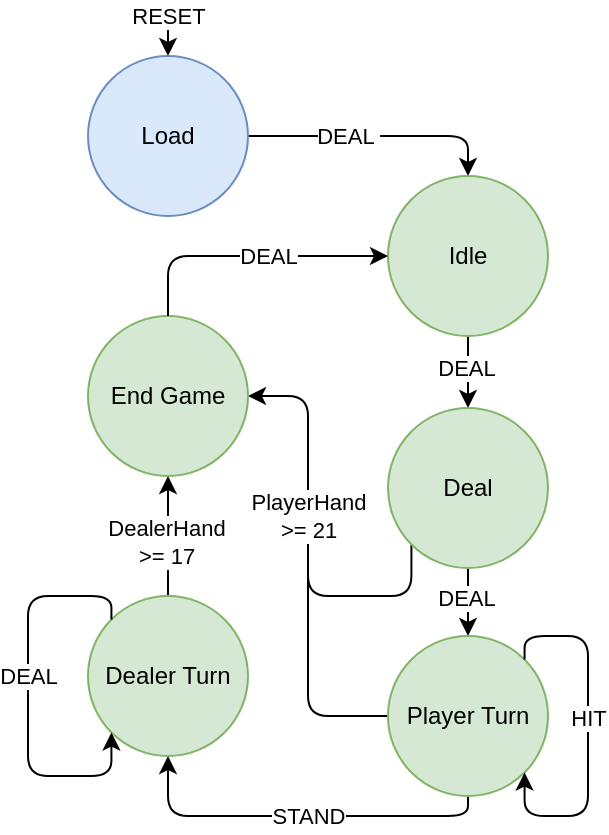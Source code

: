 <mxfile version="22.1.2" type="device">
  <diagram name="Page-1" id="pimTWOLfXsImeWU6ckJN">
    <mxGraphModel dx="893" dy="519" grid="1" gridSize="10" guides="1" tooltips="1" connect="1" arrows="1" fold="1" page="1" pageScale="1" pageWidth="1100" pageHeight="850" math="0" shadow="0">
      <root>
        <mxCell id="0" />
        <mxCell id="1" parent="0" />
        <mxCell id="Y3-hhElbFzRG0qPc0H9T-5" style="edgeStyle=orthogonalEdgeStyle;rounded=1;orthogonalLoop=1;jettySize=auto;html=1;exitX=1;exitY=0.5;exitDx=0;exitDy=0;entryX=0.5;entryY=0;entryDx=0;entryDy=0;elbow=vertical;" parent="1" source="Y3-hhElbFzRG0qPc0H9T-1" target="Y3-hhElbFzRG0qPc0H9T-3" edge="1">
          <mxGeometry relative="1" as="geometry" />
        </mxCell>
        <mxCell id="Y3-hhElbFzRG0qPc0H9T-16" value="DEAL&amp;nbsp;" style="edgeLabel;html=1;align=center;verticalAlign=middle;resizable=0;points=[];" parent="Y3-hhElbFzRG0qPc0H9T-5" vertex="1" connectable="0">
          <mxGeometry x="-0.2" y="-1" relative="1" as="geometry">
            <mxPoint x="-2" y="-1" as="offset" />
          </mxGeometry>
        </mxCell>
        <mxCell id="5lC70XIU5EMBkPhbxfQo-3" style="edgeStyle=orthogonalEdgeStyle;rounded=0;orthogonalLoop=1;jettySize=auto;html=1;exitX=0.5;exitY=0;exitDx=0;exitDy=0;startArrow=classic;startFill=1;endArrow=none;endFill=0;" edge="1" parent="1" source="Y3-hhElbFzRG0qPc0H9T-1">
          <mxGeometry relative="1" as="geometry">
            <mxPoint x="410" y="240" as="targetPoint" />
          </mxGeometry>
        </mxCell>
        <mxCell id="5lC70XIU5EMBkPhbxfQo-4" value="RESET" style="edgeLabel;html=1;align=center;verticalAlign=middle;resizable=0;points=[];" vertex="1" connectable="0" parent="5lC70XIU5EMBkPhbxfQo-3">
          <mxGeometry x="0.939" y="1" relative="1" as="geometry">
            <mxPoint x="1" y="-1" as="offset" />
          </mxGeometry>
        </mxCell>
        <mxCell id="Y3-hhElbFzRG0qPc0H9T-1" value="Load" style="ellipse;whiteSpace=wrap;html=1;aspect=fixed;fillColor=#dae8fc;strokeColor=#6c8ebf;" parent="1" vertex="1">
          <mxGeometry x="370" y="260" width="80" height="80" as="geometry" />
        </mxCell>
        <mxCell id="Y3-hhElbFzRG0qPc0H9T-6" style="edgeStyle=orthogonalEdgeStyle;rounded=0;orthogonalLoop=1;jettySize=auto;html=1;exitX=0.5;exitY=1;exitDx=0;exitDy=0;entryX=0.5;entryY=0;entryDx=0;entryDy=0;" parent="1" source="Y3-hhElbFzRG0qPc0H9T-3" target="Y3-hhElbFzRG0qPc0H9T-4" edge="1">
          <mxGeometry relative="1" as="geometry" />
        </mxCell>
        <mxCell id="Y3-hhElbFzRG0qPc0H9T-17" value="DEAL" style="edgeLabel;html=1;align=center;verticalAlign=middle;resizable=0;points=[];" parent="Y3-hhElbFzRG0qPc0H9T-6" vertex="1" connectable="0">
          <mxGeometry x="-0.033" y="-1" relative="1" as="geometry">
            <mxPoint y="-2" as="offset" />
          </mxGeometry>
        </mxCell>
        <mxCell id="Y3-hhElbFzRG0qPc0H9T-3" value="Idle" style="ellipse;whiteSpace=wrap;html=1;aspect=fixed;fillColor=#d5e8d4;strokeColor=#82b366;" parent="1" vertex="1">
          <mxGeometry x="520" y="320" width="80" height="80" as="geometry" />
        </mxCell>
        <mxCell id="Y3-hhElbFzRG0qPc0H9T-9" style="edgeStyle=orthogonalEdgeStyle;rounded=0;orthogonalLoop=1;jettySize=auto;html=1;exitX=0.5;exitY=1;exitDx=0;exitDy=0;entryX=0.5;entryY=0;entryDx=0;entryDy=0;" parent="1" source="Y3-hhElbFzRG0qPc0H9T-4" target="Y3-hhElbFzRG0qPc0H9T-8" edge="1">
          <mxGeometry relative="1" as="geometry" />
        </mxCell>
        <mxCell id="Y3-hhElbFzRG0qPc0H9T-18" value="DEAL" style="edgeLabel;html=1;align=center;verticalAlign=middle;resizable=0;points=[];" parent="Y3-hhElbFzRG0qPc0H9T-9" vertex="1" connectable="0">
          <mxGeometry x="-0.256" y="-1" relative="1" as="geometry">
            <mxPoint y="2" as="offset" />
          </mxGeometry>
        </mxCell>
        <mxCell id="5lC70XIU5EMBkPhbxfQo-14" style="edgeStyle=orthogonalEdgeStyle;rounded=1;orthogonalLoop=1;jettySize=auto;html=1;exitX=0;exitY=1;exitDx=0;exitDy=0;endArrow=none;endFill=0;" edge="1" parent="1" source="Y3-hhElbFzRG0qPc0H9T-4">
          <mxGeometry relative="1" as="geometry">
            <mxPoint x="480" y="504.4" as="targetPoint" />
            <Array as="points">
              <mxPoint x="532" y="530" />
              <mxPoint x="480" y="530" />
            </Array>
          </mxGeometry>
        </mxCell>
        <mxCell id="Y3-hhElbFzRG0qPc0H9T-4" value="Deal" style="ellipse;whiteSpace=wrap;html=1;aspect=fixed;fillColor=#d5e8d4;strokeColor=#82b366;" parent="1" vertex="1">
          <mxGeometry x="520" y="436" width="80" height="80" as="geometry" />
        </mxCell>
        <mxCell id="Y3-hhElbFzRG0qPc0H9T-15" style="edgeStyle=orthogonalEdgeStyle;rounded=1;orthogonalLoop=1;jettySize=auto;html=1;exitX=0.5;exitY=1;exitDx=0;exitDy=0;entryX=0.5;entryY=1;entryDx=0;entryDy=0;" parent="1" source="Y3-hhElbFzRG0qPc0H9T-8" target="Y3-hhElbFzRG0qPc0H9T-10" edge="1">
          <mxGeometry relative="1" as="geometry">
            <Array as="points">
              <mxPoint x="560" y="640" />
              <mxPoint x="410" y="640" />
            </Array>
          </mxGeometry>
        </mxCell>
        <mxCell id="Y3-hhElbFzRG0qPc0H9T-21" value="STAND" style="edgeLabel;html=1;align=center;verticalAlign=middle;resizable=0;points=[];" parent="Y3-hhElbFzRG0qPc0H9T-15" vertex="1" connectable="0">
          <mxGeometry x="-0.138" y="-2" relative="1" as="geometry">
            <mxPoint x="-8" y="2" as="offset" />
          </mxGeometry>
        </mxCell>
        <mxCell id="5lC70XIU5EMBkPhbxfQo-8" style="edgeStyle=orthogonalEdgeStyle;rounded=1;orthogonalLoop=1;jettySize=auto;html=1;exitX=0;exitY=0.5;exitDx=0;exitDy=0;entryX=1;entryY=0.5;entryDx=0;entryDy=0;" edge="1" parent="1" source="Y3-hhElbFzRG0qPc0H9T-8" target="Y3-hhElbFzRG0qPc0H9T-12">
          <mxGeometry relative="1" as="geometry">
            <Array as="points">
              <mxPoint x="480" y="590" />
              <mxPoint x="480" y="430" />
            </Array>
          </mxGeometry>
        </mxCell>
        <mxCell id="5lC70XIU5EMBkPhbxfQo-10" value="PlayerHand &lt;br&gt;&amp;gt;= 21" style="edgeLabel;html=1;align=center;verticalAlign=middle;resizable=0;points=[];" vertex="1" connectable="0" parent="5lC70XIU5EMBkPhbxfQo-8">
          <mxGeometry x="-0.005" y="-1" relative="1" as="geometry">
            <mxPoint x="-1" y="-26" as="offset" />
          </mxGeometry>
        </mxCell>
        <mxCell id="Y3-hhElbFzRG0qPc0H9T-8" value="Player Turn" style="ellipse;whiteSpace=wrap;html=1;aspect=fixed;fillColor=#d5e8d4;strokeColor=#82b366;" parent="1" vertex="1">
          <mxGeometry x="520" y="550" width="80" height="80" as="geometry" />
        </mxCell>
        <mxCell id="Y3-hhElbFzRG0qPc0H9T-14" style="edgeStyle=orthogonalEdgeStyle;rounded=0;orthogonalLoop=1;jettySize=auto;html=1;exitX=0.5;exitY=0;exitDx=0;exitDy=0;entryX=0.5;entryY=1;entryDx=0;entryDy=0;" parent="1" source="Y3-hhElbFzRG0qPc0H9T-10" target="Y3-hhElbFzRG0qPc0H9T-12" edge="1">
          <mxGeometry relative="1" as="geometry" />
        </mxCell>
        <mxCell id="5lC70XIU5EMBkPhbxfQo-9" value="DealerHand &lt;br&gt;&amp;gt;= 17" style="edgeLabel;html=1;align=center;verticalAlign=middle;resizable=0;points=[];" vertex="1" connectable="0" parent="Y3-hhElbFzRG0qPc0H9T-14">
          <mxGeometry x="-0.08" y="1" relative="1" as="geometry">
            <mxPoint as="offset" />
          </mxGeometry>
        </mxCell>
        <mxCell id="Y3-hhElbFzRG0qPc0H9T-10" value="Dealer Turn" style="ellipse;whiteSpace=wrap;html=1;aspect=fixed;fillColor=#d5e8d4;strokeColor=#82b366;" parent="1" vertex="1">
          <mxGeometry x="370" y="530" width="80" height="80" as="geometry" />
        </mxCell>
        <mxCell id="Y3-hhElbFzRG0qPc0H9T-12" value="End Game" style="ellipse;whiteSpace=wrap;html=1;aspect=fixed;fillColor=#d5e8d4;strokeColor=#82b366;" parent="1" vertex="1">
          <mxGeometry x="370" y="390" width="80" height="80" as="geometry" />
        </mxCell>
        <mxCell id="Y3-hhElbFzRG0qPc0H9T-13" style="edgeStyle=orthogonalEdgeStyle;rounded=1;orthogonalLoop=1;jettySize=auto;html=1;exitX=0.5;exitY=0;exitDx=0;exitDy=0;entryX=0;entryY=0.5;entryDx=0;entryDy=0;" parent="1" source="Y3-hhElbFzRG0qPc0H9T-12" target="Y3-hhElbFzRG0qPc0H9T-3" edge="1">
          <mxGeometry relative="1" as="geometry" />
        </mxCell>
        <mxCell id="5lC70XIU5EMBkPhbxfQo-6" value="DEAL" style="edgeLabel;html=1;align=center;verticalAlign=middle;resizable=0;points=[];" vertex="1" connectable="0" parent="Y3-hhElbFzRG0qPc0H9T-13">
          <mxGeometry x="0.099" y="1" relative="1" as="geometry">
            <mxPoint x="3" y="1" as="offset" />
          </mxGeometry>
        </mxCell>
        <mxCell id="Y3-hhElbFzRG0qPc0H9T-19" style="edgeStyle=orthogonalEdgeStyle;orthogonalLoop=1;jettySize=auto;html=1;rounded=1;exitX=1;exitY=0;exitDx=0;exitDy=0;entryX=1;entryY=1;entryDx=0;entryDy=0;" parent="1" edge="1">
          <mxGeometry relative="1" as="geometry">
            <mxPoint x="588.284" y="561.716" as="sourcePoint" />
            <mxPoint x="588.284" y="618.284" as="targetPoint" />
            <Array as="points">
              <mxPoint x="588" y="550" />
              <mxPoint x="620" y="550" />
              <mxPoint x="620" y="640" />
              <mxPoint x="588" y="640" />
            </Array>
          </mxGeometry>
        </mxCell>
        <mxCell id="Y3-hhElbFzRG0qPc0H9T-20" value="HIT" style="edgeLabel;html=1;align=center;verticalAlign=middle;resizable=0;points=[];" parent="Y3-hhElbFzRG0qPc0H9T-19" vertex="1" connectable="0">
          <mxGeometry x="-0.039" y="2" relative="1" as="geometry">
            <mxPoint x="-2" y="-6" as="offset" />
          </mxGeometry>
        </mxCell>
        <mxCell id="5lC70XIU5EMBkPhbxfQo-1" style="edgeStyle=orthogonalEdgeStyle;rounded=1;orthogonalLoop=1;jettySize=auto;html=1;exitX=0;exitY=0;exitDx=0;exitDy=0;entryX=0;entryY=1;entryDx=0;entryDy=0;" edge="1" parent="1" source="Y3-hhElbFzRG0qPc0H9T-10" target="Y3-hhElbFzRG0qPc0H9T-10">
          <mxGeometry relative="1" as="geometry">
            <Array as="points">
              <mxPoint x="382" y="530" />
              <mxPoint x="340" y="530" />
              <mxPoint x="340" y="620" />
              <mxPoint x="382" y="620" />
            </Array>
          </mxGeometry>
        </mxCell>
        <mxCell id="5lC70XIU5EMBkPhbxfQo-2" value="DEAL" style="edgeLabel;html=1;align=center;verticalAlign=middle;resizable=0;points=[];" vertex="1" connectable="0" parent="5lC70XIU5EMBkPhbxfQo-1">
          <mxGeometry x="-0.086" relative="1" as="geometry">
            <mxPoint y="-1" as="offset" />
          </mxGeometry>
        </mxCell>
      </root>
    </mxGraphModel>
  </diagram>
</mxfile>
